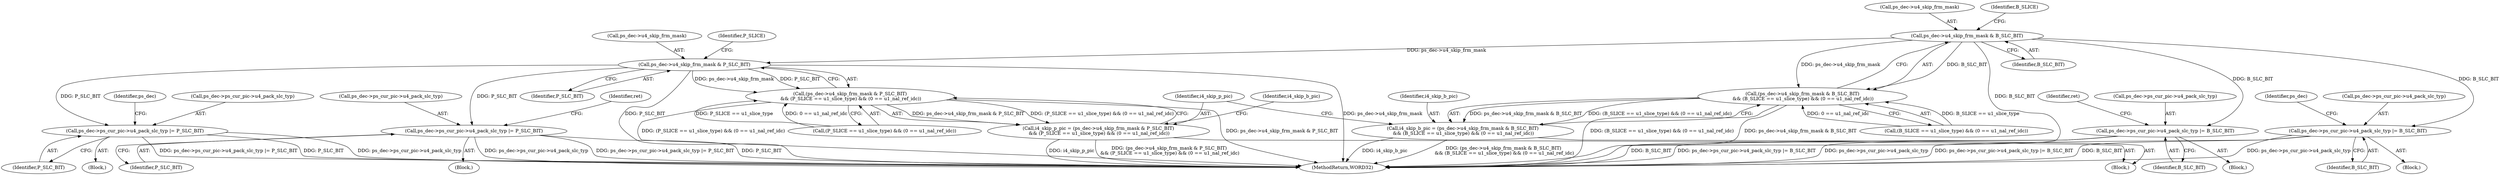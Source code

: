 digraph "0_Android_9a00f562a612d56e7b2b989d168647db900ba6cf_0@pointer" {
"1001814" [label="(Call,ps_dec->u4_skip_frm_mask & B_SLC_BIT)"];
"1001813" [label="(Call,(ps_dec->u4_skip_frm_mask & B_SLC_BIT)\n && (B_SLICE == u1_slice_type) && (0 == u1_nal_ref_idc))"];
"1001811" [label="(Call,i4_skip_b_pic = (ps_dec->u4_skip_frm_mask & B_SLC_BIT)\n && (B_SLICE == u1_slice_type) && (0 == u1_nal_ref_idc))"];
"1001829" [label="(Call,ps_dec->u4_skip_frm_mask & P_SLC_BIT)"];
"1001828" [label="(Call,(ps_dec->u4_skip_frm_mask & P_SLC_BIT)\n && (P_SLICE == u1_slice_type) && (0 == u1_nal_ref_idc))"];
"1001826" [label="(Call,i4_skip_p_pic = (ps_dec->u4_skip_frm_mask & P_SLC_BIT)\n && (P_SLICE == u1_slice_type) && (0 == u1_nal_ref_idc))"];
"1001861" [label="(Call,ps_dec->ps_cur_pic->u4_pack_slc_typ |= P_SLC_BIT)"];
"1002431" [label="(Call,ps_dec->ps_cur_pic->u4_pack_slc_typ |= P_SLC_BIT)"];
"1001844" [label="(Call,ps_dec->ps_cur_pic->u4_pack_slc_typ |= B_SLC_BIT)"];
"1002465" [label="(Call,ps_dec->ps_cur_pic->u4_pack_slc_typ |= B_SLC_BIT)"];
"1001834" [label="(Call,(P_SLICE == u1_slice_type) && (0 == u1_nal_ref_idc))"];
"1001814" [label="(Call,ps_dec->u4_skip_frm_mask & B_SLC_BIT)"];
"1001844" [label="(Call,ps_dec->ps_cur_pic->u4_pack_slc_typ |= B_SLC_BIT)"];
"1001808" [label="(Block,)"];
"1001812" [label="(Identifier,i4_skip_b_pic)"];
"1002473" [label="(Identifier,ret)"];
"1001828" [label="(Call,(ps_dec->u4_skip_frm_mask & P_SLC_BIT)\n && (P_SLICE == u1_slice_type) && (0 == u1_nal_ref_idc))"];
"1001830" [label="(Call,ps_dec->u4_skip_frm_mask)"];
"1001853" [label="(Identifier,ps_dec)"];
"1001862" [label="(Call,ps_dec->ps_cur_pic->u4_pack_slc_typ)"];
"1002568" [label="(MethodReturn,WORD32)"];
"1001819" [label="(Call,(B_SLICE == u1_slice_type) && (0 == u1_nal_ref_idc))"];
"1001870" [label="(Identifier,ps_dec)"];
"1002432" [label="(Call,ps_dec->ps_cur_pic->u4_pack_slc_typ)"];
"1001861" [label="(Call,ps_dec->ps_cur_pic->u4_pack_slc_typ |= P_SLC_BIT)"];
"1002431" [label="(Call,ps_dec->ps_cur_pic->u4_pack_slc_typ |= P_SLC_BIT)"];
"1001815" [label="(Call,ps_dec->u4_skip_frm_mask)"];
"1001813" [label="(Call,(ps_dec->u4_skip_frm_mask & B_SLC_BIT)\n && (B_SLICE == u1_slice_type) && (0 == u1_nal_ref_idc))"];
"1001829" [label="(Call,ps_dec->u4_skip_frm_mask & P_SLC_BIT)"];
"1001860" [label="(Block,)"];
"1001827" [label="(Identifier,i4_skip_p_pic)"];
"1002471" [label="(Identifier,B_SLC_BIT)"];
"1002464" [label="(Block,)"];
"1002466" [label="(Call,ps_dec->ps_cur_pic->u4_pack_slc_typ)"];
"1001818" [label="(Identifier,B_SLC_BIT)"];
"1002465" [label="(Call,ps_dec->ps_cur_pic->u4_pack_slc_typ |= B_SLC_BIT)"];
"1001811" [label="(Call,i4_skip_b_pic = (ps_dec->u4_skip_frm_mask & B_SLC_BIT)\n && (B_SLICE == u1_slice_type) && (0 == u1_nal_ref_idc))"];
"1001850" [label="(Identifier,B_SLC_BIT)"];
"1001842" [label="(Identifier,i4_skip_b_pic)"];
"1001836" [label="(Identifier,P_SLICE)"];
"1002430" [label="(Block,)"];
"1001867" [label="(Identifier,P_SLC_BIT)"];
"1001826" [label="(Call,i4_skip_p_pic = (ps_dec->u4_skip_frm_mask & P_SLC_BIT)\n && (P_SLICE == u1_slice_type) && (0 == u1_nal_ref_idc))"];
"1001821" [label="(Identifier,B_SLICE)"];
"1001833" [label="(Identifier,P_SLC_BIT)"];
"1001845" [label="(Call,ps_dec->ps_cur_pic->u4_pack_slc_typ)"];
"1001843" [label="(Block,)"];
"1002439" [label="(Identifier,ret)"];
"1002437" [label="(Identifier,P_SLC_BIT)"];
"1001814" -> "1001813"  [label="AST: "];
"1001814" -> "1001818"  [label="CFG: "];
"1001815" -> "1001814"  [label="AST: "];
"1001818" -> "1001814"  [label="AST: "];
"1001821" -> "1001814"  [label="CFG: "];
"1001813" -> "1001814"  [label="CFG: "];
"1001814" -> "1002568"  [label="DDG: B_SLC_BIT"];
"1001814" -> "1001813"  [label="DDG: ps_dec->u4_skip_frm_mask"];
"1001814" -> "1001813"  [label="DDG: B_SLC_BIT"];
"1001814" -> "1001829"  [label="DDG: ps_dec->u4_skip_frm_mask"];
"1001814" -> "1001844"  [label="DDG: B_SLC_BIT"];
"1001814" -> "1002465"  [label="DDG: B_SLC_BIT"];
"1001813" -> "1001811"  [label="AST: "];
"1001813" -> "1001819"  [label="CFG: "];
"1001819" -> "1001813"  [label="AST: "];
"1001811" -> "1001813"  [label="CFG: "];
"1001813" -> "1002568"  [label="DDG: (B_SLICE == u1_slice_type) && (0 == u1_nal_ref_idc)"];
"1001813" -> "1002568"  [label="DDG: ps_dec->u4_skip_frm_mask & B_SLC_BIT"];
"1001813" -> "1001811"  [label="DDG: ps_dec->u4_skip_frm_mask & B_SLC_BIT"];
"1001813" -> "1001811"  [label="DDG: (B_SLICE == u1_slice_type) && (0 == u1_nal_ref_idc)"];
"1001819" -> "1001813"  [label="DDG: B_SLICE == u1_slice_type"];
"1001819" -> "1001813"  [label="DDG: 0 == u1_nal_ref_idc"];
"1001811" -> "1001808"  [label="AST: "];
"1001812" -> "1001811"  [label="AST: "];
"1001827" -> "1001811"  [label="CFG: "];
"1001811" -> "1002568"  [label="DDG: (ps_dec->u4_skip_frm_mask & B_SLC_BIT)\n && (B_SLICE == u1_slice_type) && (0 == u1_nal_ref_idc)"];
"1001811" -> "1002568"  [label="DDG: i4_skip_b_pic"];
"1001829" -> "1001828"  [label="AST: "];
"1001829" -> "1001833"  [label="CFG: "];
"1001830" -> "1001829"  [label="AST: "];
"1001833" -> "1001829"  [label="AST: "];
"1001836" -> "1001829"  [label="CFG: "];
"1001828" -> "1001829"  [label="CFG: "];
"1001829" -> "1002568"  [label="DDG: ps_dec->u4_skip_frm_mask"];
"1001829" -> "1002568"  [label="DDG: P_SLC_BIT"];
"1001829" -> "1001828"  [label="DDG: ps_dec->u4_skip_frm_mask"];
"1001829" -> "1001828"  [label="DDG: P_SLC_BIT"];
"1001829" -> "1001861"  [label="DDG: P_SLC_BIT"];
"1001829" -> "1002431"  [label="DDG: P_SLC_BIT"];
"1001828" -> "1001826"  [label="AST: "];
"1001828" -> "1001834"  [label="CFG: "];
"1001834" -> "1001828"  [label="AST: "];
"1001826" -> "1001828"  [label="CFG: "];
"1001828" -> "1002568"  [label="DDG: ps_dec->u4_skip_frm_mask & P_SLC_BIT"];
"1001828" -> "1002568"  [label="DDG: (P_SLICE == u1_slice_type) && (0 == u1_nal_ref_idc)"];
"1001828" -> "1001826"  [label="DDG: ps_dec->u4_skip_frm_mask & P_SLC_BIT"];
"1001828" -> "1001826"  [label="DDG: (P_SLICE == u1_slice_type) && (0 == u1_nal_ref_idc)"];
"1001834" -> "1001828"  [label="DDG: P_SLICE == u1_slice_type"];
"1001834" -> "1001828"  [label="DDG: 0 == u1_nal_ref_idc"];
"1001826" -> "1001808"  [label="AST: "];
"1001827" -> "1001826"  [label="AST: "];
"1001842" -> "1001826"  [label="CFG: "];
"1001826" -> "1002568"  [label="DDG: (ps_dec->u4_skip_frm_mask & P_SLC_BIT)\n && (P_SLICE == u1_slice_type) && (0 == u1_nal_ref_idc)"];
"1001826" -> "1002568"  [label="DDG: i4_skip_p_pic"];
"1001861" -> "1001860"  [label="AST: "];
"1001861" -> "1001867"  [label="CFG: "];
"1001862" -> "1001861"  [label="AST: "];
"1001867" -> "1001861"  [label="AST: "];
"1001870" -> "1001861"  [label="CFG: "];
"1001861" -> "1002568"  [label="DDG: ps_dec->ps_cur_pic->u4_pack_slc_typ"];
"1001861" -> "1002568"  [label="DDG: ps_dec->ps_cur_pic->u4_pack_slc_typ |= P_SLC_BIT"];
"1001861" -> "1002568"  [label="DDG: P_SLC_BIT"];
"1002431" -> "1002430"  [label="AST: "];
"1002431" -> "1002437"  [label="CFG: "];
"1002432" -> "1002431"  [label="AST: "];
"1002437" -> "1002431"  [label="AST: "];
"1002439" -> "1002431"  [label="CFG: "];
"1002431" -> "1002568"  [label="DDG: ps_dec->ps_cur_pic->u4_pack_slc_typ"];
"1002431" -> "1002568"  [label="DDG: ps_dec->ps_cur_pic->u4_pack_slc_typ |= P_SLC_BIT"];
"1002431" -> "1002568"  [label="DDG: P_SLC_BIT"];
"1001844" -> "1001843"  [label="AST: "];
"1001844" -> "1001850"  [label="CFG: "];
"1001845" -> "1001844"  [label="AST: "];
"1001850" -> "1001844"  [label="AST: "];
"1001853" -> "1001844"  [label="CFG: "];
"1001844" -> "1002568"  [label="DDG: B_SLC_BIT"];
"1001844" -> "1002568"  [label="DDG: ps_dec->ps_cur_pic->u4_pack_slc_typ"];
"1001844" -> "1002568"  [label="DDG: ps_dec->ps_cur_pic->u4_pack_slc_typ |= B_SLC_BIT"];
"1002465" -> "1002464"  [label="AST: "];
"1002465" -> "1002471"  [label="CFG: "];
"1002466" -> "1002465"  [label="AST: "];
"1002471" -> "1002465"  [label="AST: "];
"1002473" -> "1002465"  [label="CFG: "];
"1002465" -> "1002568"  [label="DDG: ps_dec->ps_cur_pic->u4_pack_slc_typ"];
"1002465" -> "1002568"  [label="DDG: B_SLC_BIT"];
"1002465" -> "1002568"  [label="DDG: ps_dec->ps_cur_pic->u4_pack_slc_typ |= B_SLC_BIT"];
}
